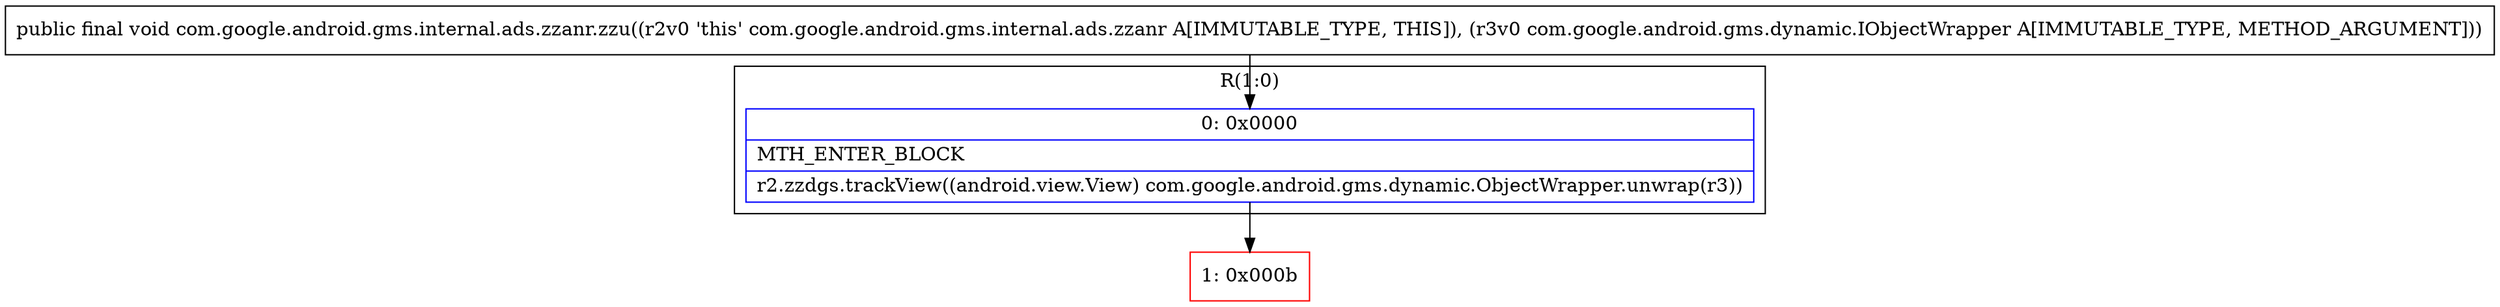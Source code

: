 digraph "CFG forcom.google.android.gms.internal.ads.zzanr.zzu(Lcom\/google\/android\/gms\/dynamic\/IObjectWrapper;)V" {
subgraph cluster_Region_1411737438 {
label = "R(1:0)";
node [shape=record,color=blue];
Node_0 [shape=record,label="{0\:\ 0x0000|MTH_ENTER_BLOCK\l|r2.zzdgs.trackView((android.view.View) com.google.android.gms.dynamic.ObjectWrapper.unwrap(r3))\l}"];
}
Node_1 [shape=record,color=red,label="{1\:\ 0x000b}"];
MethodNode[shape=record,label="{public final void com.google.android.gms.internal.ads.zzanr.zzu((r2v0 'this' com.google.android.gms.internal.ads.zzanr A[IMMUTABLE_TYPE, THIS]), (r3v0 com.google.android.gms.dynamic.IObjectWrapper A[IMMUTABLE_TYPE, METHOD_ARGUMENT])) }"];
MethodNode -> Node_0;
Node_0 -> Node_1;
}

